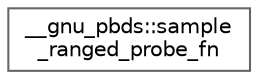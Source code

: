 digraph "Graphical Class Hierarchy"
{
 // LATEX_PDF_SIZE
  bgcolor="transparent";
  edge [fontname=Helvetica,fontsize=10,labelfontname=Helvetica,labelfontsize=10];
  node [fontname=Helvetica,fontsize=10,shape=box,height=0.2,width=0.4];
  rankdir="LR";
  Node0 [id="Node000000",label="__gnu_pbds::sample\l_ranged_probe_fn",height=0.2,width=0.4,color="grey40", fillcolor="white", style="filled",URL="$class____gnu__pbds_1_1sample__ranged__probe__fn.html",tooltip="A sample ranged-probe functor."];
}
